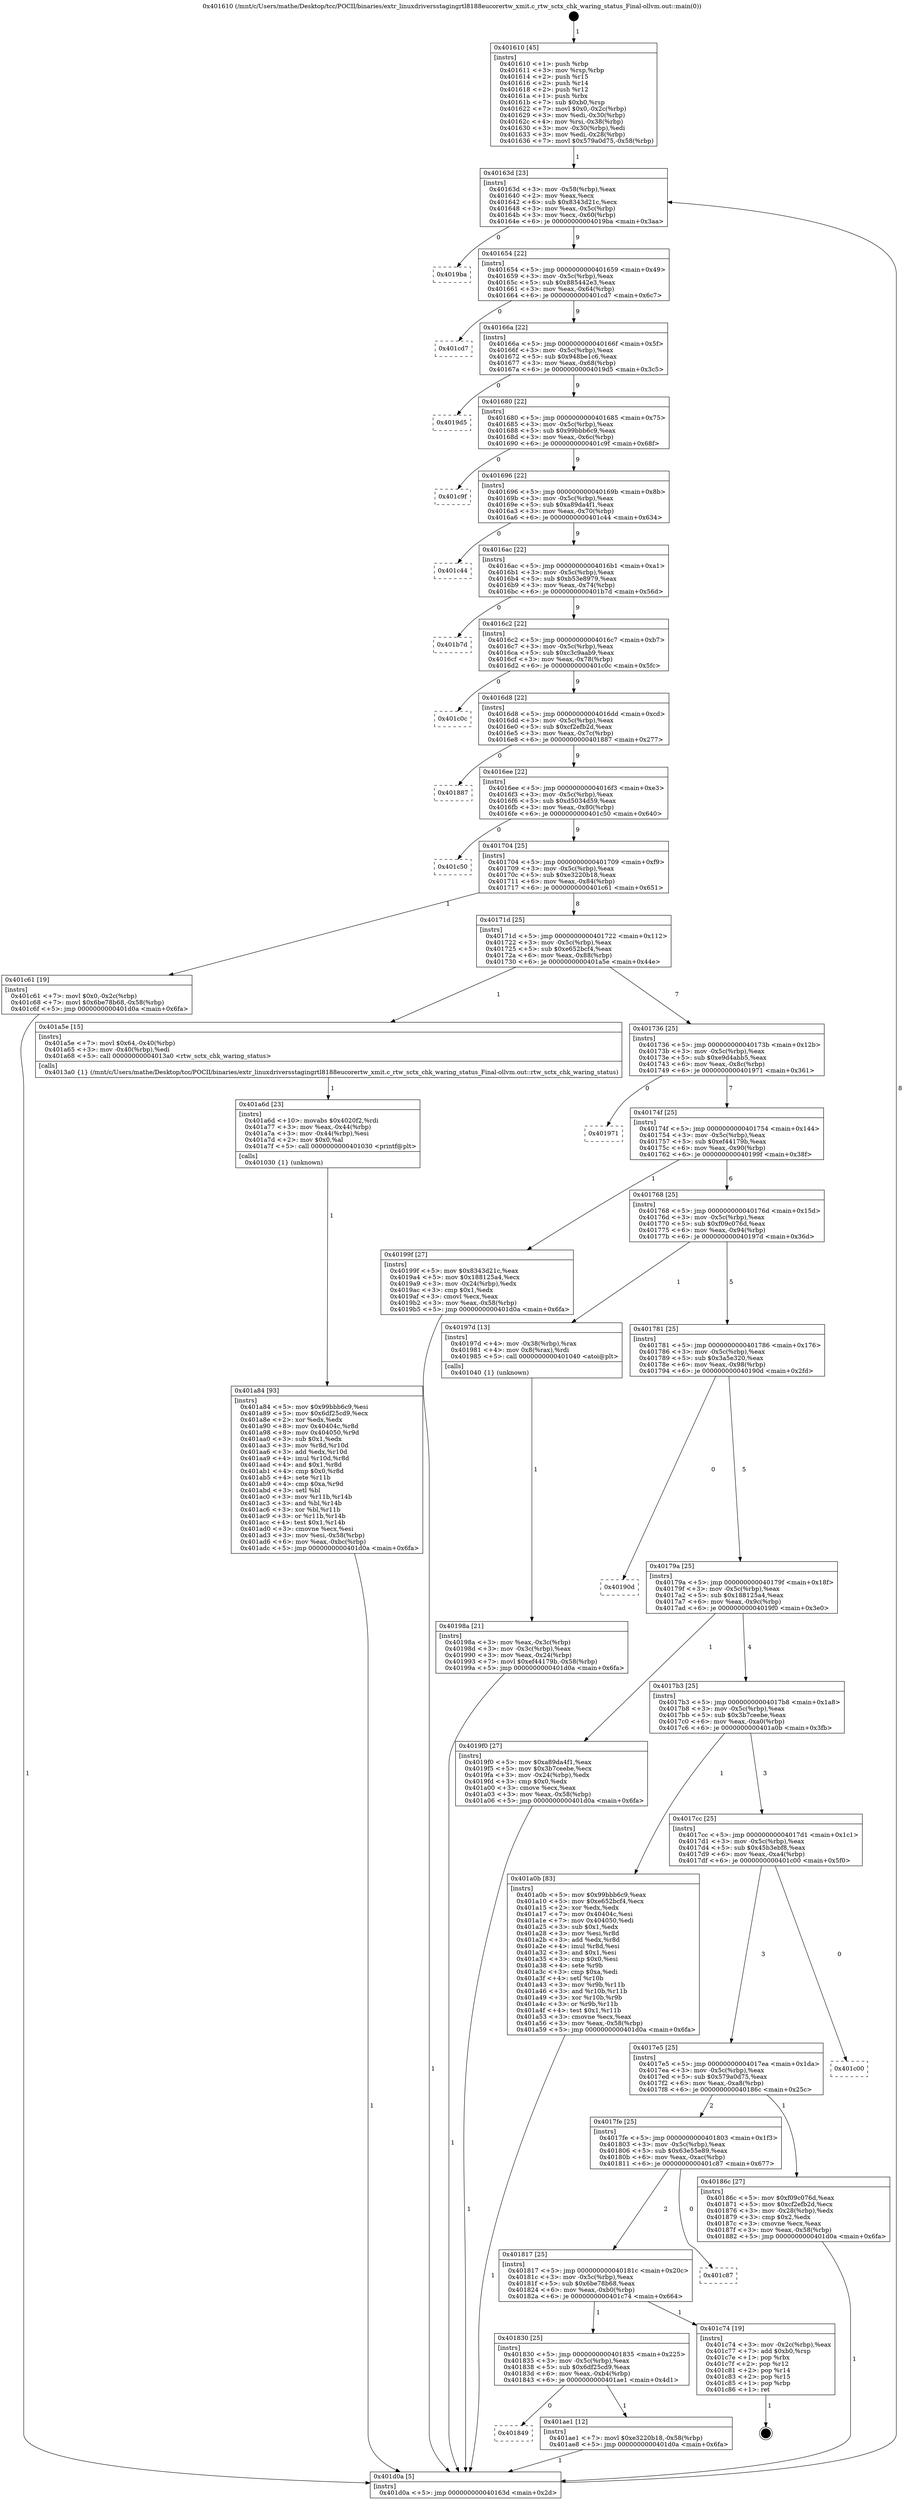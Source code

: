 digraph "0x401610" {
  label = "0x401610 (/mnt/c/Users/mathe/Desktop/tcc/POCII/binaries/extr_linuxdriversstagingrtl8188eucorertw_xmit.c_rtw_sctx_chk_waring_status_Final-ollvm.out::main(0))"
  labelloc = "t"
  node[shape=record]

  Entry [label="",width=0.3,height=0.3,shape=circle,fillcolor=black,style=filled]
  "0x40163d" [label="{
     0x40163d [23]\l
     | [instrs]\l
     &nbsp;&nbsp;0x40163d \<+3\>: mov -0x58(%rbp),%eax\l
     &nbsp;&nbsp;0x401640 \<+2\>: mov %eax,%ecx\l
     &nbsp;&nbsp;0x401642 \<+6\>: sub $0x8343d21c,%ecx\l
     &nbsp;&nbsp;0x401648 \<+3\>: mov %eax,-0x5c(%rbp)\l
     &nbsp;&nbsp;0x40164b \<+3\>: mov %ecx,-0x60(%rbp)\l
     &nbsp;&nbsp;0x40164e \<+6\>: je 00000000004019ba \<main+0x3aa\>\l
  }"]
  "0x4019ba" [label="{
     0x4019ba\l
  }", style=dashed]
  "0x401654" [label="{
     0x401654 [22]\l
     | [instrs]\l
     &nbsp;&nbsp;0x401654 \<+5\>: jmp 0000000000401659 \<main+0x49\>\l
     &nbsp;&nbsp;0x401659 \<+3\>: mov -0x5c(%rbp),%eax\l
     &nbsp;&nbsp;0x40165c \<+5\>: sub $0x885442e3,%eax\l
     &nbsp;&nbsp;0x401661 \<+3\>: mov %eax,-0x64(%rbp)\l
     &nbsp;&nbsp;0x401664 \<+6\>: je 0000000000401cd7 \<main+0x6c7\>\l
  }"]
  Exit [label="",width=0.3,height=0.3,shape=circle,fillcolor=black,style=filled,peripheries=2]
  "0x401cd7" [label="{
     0x401cd7\l
  }", style=dashed]
  "0x40166a" [label="{
     0x40166a [22]\l
     | [instrs]\l
     &nbsp;&nbsp;0x40166a \<+5\>: jmp 000000000040166f \<main+0x5f\>\l
     &nbsp;&nbsp;0x40166f \<+3\>: mov -0x5c(%rbp),%eax\l
     &nbsp;&nbsp;0x401672 \<+5\>: sub $0x948be1c6,%eax\l
     &nbsp;&nbsp;0x401677 \<+3\>: mov %eax,-0x68(%rbp)\l
     &nbsp;&nbsp;0x40167a \<+6\>: je 00000000004019d5 \<main+0x3c5\>\l
  }"]
  "0x401849" [label="{
     0x401849\l
  }", style=dashed]
  "0x4019d5" [label="{
     0x4019d5\l
  }", style=dashed]
  "0x401680" [label="{
     0x401680 [22]\l
     | [instrs]\l
     &nbsp;&nbsp;0x401680 \<+5\>: jmp 0000000000401685 \<main+0x75\>\l
     &nbsp;&nbsp;0x401685 \<+3\>: mov -0x5c(%rbp),%eax\l
     &nbsp;&nbsp;0x401688 \<+5\>: sub $0x99bbb6c9,%eax\l
     &nbsp;&nbsp;0x40168d \<+3\>: mov %eax,-0x6c(%rbp)\l
     &nbsp;&nbsp;0x401690 \<+6\>: je 0000000000401c9f \<main+0x68f\>\l
  }"]
  "0x401ae1" [label="{
     0x401ae1 [12]\l
     | [instrs]\l
     &nbsp;&nbsp;0x401ae1 \<+7\>: movl $0xe3220b18,-0x58(%rbp)\l
     &nbsp;&nbsp;0x401ae8 \<+5\>: jmp 0000000000401d0a \<main+0x6fa\>\l
  }"]
  "0x401c9f" [label="{
     0x401c9f\l
  }", style=dashed]
  "0x401696" [label="{
     0x401696 [22]\l
     | [instrs]\l
     &nbsp;&nbsp;0x401696 \<+5\>: jmp 000000000040169b \<main+0x8b\>\l
     &nbsp;&nbsp;0x40169b \<+3\>: mov -0x5c(%rbp),%eax\l
     &nbsp;&nbsp;0x40169e \<+5\>: sub $0xa89da4f1,%eax\l
     &nbsp;&nbsp;0x4016a3 \<+3\>: mov %eax,-0x70(%rbp)\l
     &nbsp;&nbsp;0x4016a6 \<+6\>: je 0000000000401c44 \<main+0x634\>\l
  }"]
  "0x401830" [label="{
     0x401830 [25]\l
     | [instrs]\l
     &nbsp;&nbsp;0x401830 \<+5\>: jmp 0000000000401835 \<main+0x225\>\l
     &nbsp;&nbsp;0x401835 \<+3\>: mov -0x5c(%rbp),%eax\l
     &nbsp;&nbsp;0x401838 \<+5\>: sub $0x6df25cd9,%eax\l
     &nbsp;&nbsp;0x40183d \<+6\>: mov %eax,-0xb4(%rbp)\l
     &nbsp;&nbsp;0x401843 \<+6\>: je 0000000000401ae1 \<main+0x4d1\>\l
  }"]
  "0x401c44" [label="{
     0x401c44\l
  }", style=dashed]
  "0x4016ac" [label="{
     0x4016ac [22]\l
     | [instrs]\l
     &nbsp;&nbsp;0x4016ac \<+5\>: jmp 00000000004016b1 \<main+0xa1\>\l
     &nbsp;&nbsp;0x4016b1 \<+3\>: mov -0x5c(%rbp),%eax\l
     &nbsp;&nbsp;0x4016b4 \<+5\>: sub $0xb53e8979,%eax\l
     &nbsp;&nbsp;0x4016b9 \<+3\>: mov %eax,-0x74(%rbp)\l
     &nbsp;&nbsp;0x4016bc \<+6\>: je 0000000000401b7d \<main+0x56d\>\l
  }"]
  "0x401c74" [label="{
     0x401c74 [19]\l
     | [instrs]\l
     &nbsp;&nbsp;0x401c74 \<+3\>: mov -0x2c(%rbp),%eax\l
     &nbsp;&nbsp;0x401c77 \<+7\>: add $0xb0,%rsp\l
     &nbsp;&nbsp;0x401c7e \<+1\>: pop %rbx\l
     &nbsp;&nbsp;0x401c7f \<+2\>: pop %r12\l
     &nbsp;&nbsp;0x401c81 \<+2\>: pop %r14\l
     &nbsp;&nbsp;0x401c83 \<+2\>: pop %r15\l
     &nbsp;&nbsp;0x401c85 \<+1\>: pop %rbp\l
     &nbsp;&nbsp;0x401c86 \<+1\>: ret\l
  }"]
  "0x401b7d" [label="{
     0x401b7d\l
  }", style=dashed]
  "0x4016c2" [label="{
     0x4016c2 [22]\l
     | [instrs]\l
     &nbsp;&nbsp;0x4016c2 \<+5\>: jmp 00000000004016c7 \<main+0xb7\>\l
     &nbsp;&nbsp;0x4016c7 \<+3\>: mov -0x5c(%rbp),%eax\l
     &nbsp;&nbsp;0x4016ca \<+5\>: sub $0xc3c9aab9,%eax\l
     &nbsp;&nbsp;0x4016cf \<+3\>: mov %eax,-0x78(%rbp)\l
     &nbsp;&nbsp;0x4016d2 \<+6\>: je 0000000000401c0c \<main+0x5fc\>\l
  }"]
  "0x401817" [label="{
     0x401817 [25]\l
     | [instrs]\l
     &nbsp;&nbsp;0x401817 \<+5\>: jmp 000000000040181c \<main+0x20c\>\l
     &nbsp;&nbsp;0x40181c \<+3\>: mov -0x5c(%rbp),%eax\l
     &nbsp;&nbsp;0x40181f \<+5\>: sub $0x6be78b68,%eax\l
     &nbsp;&nbsp;0x401824 \<+6\>: mov %eax,-0xb0(%rbp)\l
     &nbsp;&nbsp;0x40182a \<+6\>: je 0000000000401c74 \<main+0x664\>\l
  }"]
  "0x401c0c" [label="{
     0x401c0c\l
  }", style=dashed]
  "0x4016d8" [label="{
     0x4016d8 [22]\l
     | [instrs]\l
     &nbsp;&nbsp;0x4016d8 \<+5\>: jmp 00000000004016dd \<main+0xcd\>\l
     &nbsp;&nbsp;0x4016dd \<+3\>: mov -0x5c(%rbp),%eax\l
     &nbsp;&nbsp;0x4016e0 \<+5\>: sub $0xcf2efb2d,%eax\l
     &nbsp;&nbsp;0x4016e5 \<+3\>: mov %eax,-0x7c(%rbp)\l
     &nbsp;&nbsp;0x4016e8 \<+6\>: je 0000000000401887 \<main+0x277\>\l
  }"]
  "0x401c87" [label="{
     0x401c87\l
  }", style=dashed]
  "0x401887" [label="{
     0x401887\l
  }", style=dashed]
  "0x4016ee" [label="{
     0x4016ee [22]\l
     | [instrs]\l
     &nbsp;&nbsp;0x4016ee \<+5\>: jmp 00000000004016f3 \<main+0xe3\>\l
     &nbsp;&nbsp;0x4016f3 \<+3\>: mov -0x5c(%rbp),%eax\l
     &nbsp;&nbsp;0x4016f6 \<+5\>: sub $0xd5034d59,%eax\l
     &nbsp;&nbsp;0x4016fb \<+3\>: mov %eax,-0x80(%rbp)\l
     &nbsp;&nbsp;0x4016fe \<+6\>: je 0000000000401c50 \<main+0x640\>\l
  }"]
  "0x401a84" [label="{
     0x401a84 [93]\l
     | [instrs]\l
     &nbsp;&nbsp;0x401a84 \<+5\>: mov $0x99bbb6c9,%esi\l
     &nbsp;&nbsp;0x401a89 \<+5\>: mov $0x6df25cd9,%ecx\l
     &nbsp;&nbsp;0x401a8e \<+2\>: xor %edx,%edx\l
     &nbsp;&nbsp;0x401a90 \<+8\>: mov 0x40404c,%r8d\l
     &nbsp;&nbsp;0x401a98 \<+8\>: mov 0x404050,%r9d\l
     &nbsp;&nbsp;0x401aa0 \<+3\>: sub $0x1,%edx\l
     &nbsp;&nbsp;0x401aa3 \<+3\>: mov %r8d,%r10d\l
     &nbsp;&nbsp;0x401aa6 \<+3\>: add %edx,%r10d\l
     &nbsp;&nbsp;0x401aa9 \<+4\>: imul %r10d,%r8d\l
     &nbsp;&nbsp;0x401aad \<+4\>: and $0x1,%r8d\l
     &nbsp;&nbsp;0x401ab1 \<+4\>: cmp $0x0,%r8d\l
     &nbsp;&nbsp;0x401ab5 \<+4\>: sete %r11b\l
     &nbsp;&nbsp;0x401ab9 \<+4\>: cmp $0xa,%r9d\l
     &nbsp;&nbsp;0x401abd \<+3\>: setl %bl\l
     &nbsp;&nbsp;0x401ac0 \<+3\>: mov %r11b,%r14b\l
     &nbsp;&nbsp;0x401ac3 \<+3\>: and %bl,%r14b\l
     &nbsp;&nbsp;0x401ac6 \<+3\>: xor %bl,%r11b\l
     &nbsp;&nbsp;0x401ac9 \<+3\>: or %r11b,%r14b\l
     &nbsp;&nbsp;0x401acc \<+4\>: test $0x1,%r14b\l
     &nbsp;&nbsp;0x401ad0 \<+3\>: cmovne %ecx,%esi\l
     &nbsp;&nbsp;0x401ad3 \<+3\>: mov %esi,-0x58(%rbp)\l
     &nbsp;&nbsp;0x401ad6 \<+6\>: mov %eax,-0xbc(%rbp)\l
     &nbsp;&nbsp;0x401adc \<+5\>: jmp 0000000000401d0a \<main+0x6fa\>\l
  }"]
  "0x401c50" [label="{
     0x401c50\l
  }", style=dashed]
  "0x401704" [label="{
     0x401704 [25]\l
     | [instrs]\l
     &nbsp;&nbsp;0x401704 \<+5\>: jmp 0000000000401709 \<main+0xf9\>\l
     &nbsp;&nbsp;0x401709 \<+3\>: mov -0x5c(%rbp),%eax\l
     &nbsp;&nbsp;0x40170c \<+5\>: sub $0xe3220b18,%eax\l
     &nbsp;&nbsp;0x401711 \<+6\>: mov %eax,-0x84(%rbp)\l
     &nbsp;&nbsp;0x401717 \<+6\>: je 0000000000401c61 \<main+0x651\>\l
  }"]
  "0x401a6d" [label="{
     0x401a6d [23]\l
     | [instrs]\l
     &nbsp;&nbsp;0x401a6d \<+10\>: movabs $0x4020f2,%rdi\l
     &nbsp;&nbsp;0x401a77 \<+3\>: mov %eax,-0x44(%rbp)\l
     &nbsp;&nbsp;0x401a7a \<+3\>: mov -0x44(%rbp),%esi\l
     &nbsp;&nbsp;0x401a7d \<+2\>: mov $0x0,%al\l
     &nbsp;&nbsp;0x401a7f \<+5\>: call 0000000000401030 \<printf@plt\>\l
     | [calls]\l
     &nbsp;&nbsp;0x401030 \{1\} (unknown)\l
  }"]
  "0x401c61" [label="{
     0x401c61 [19]\l
     | [instrs]\l
     &nbsp;&nbsp;0x401c61 \<+7\>: movl $0x0,-0x2c(%rbp)\l
     &nbsp;&nbsp;0x401c68 \<+7\>: movl $0x6be78b68,-0x58(%rbp)\l
     &nbsp;&nbsp;0x401c6f \<+5\>: jmp 0000000000401d0a \<main+0x6fa\>\l
  }"]
  "0x40171d" [label="{
     0x40171d [25]\l
     | [instrs]\l
     &nbsp;&nbsp;0x40171d \<+5\>: jmp 0000000000401722 \<main+0x112\>\l
     &nbsp;&nbsp;0x401722 \<+3\>: mov -0x5c(%rbp),%eax\l
     &nbsp;&nbsp;0x401725 \<+5\>: sub $0xe652bcf4,%eax\l
     &nbsp;&nbsp;0x40172a \<+6\>: mov %eax,-0x88(%rbp)\l
     &nbsp;&nbsp;0x401730 \<+6\>: je 0000000000401a5e \<main+0x44e\>\l
  }"]
  "0x40198a" [label="{
     0x40198a [21]\l
     | [instrs]\l
     &nbsp;&nbsp;0x40198a \<+3\>: mov %eax,-0x3c(%rbp)\l
     &nbsp;&nbsp;0x40198d \<+3\>: mov -0x3c(%rbp),%eax\l
     &nbsp;&nbsp;0x401990 \<+3\>: mov %eax,-0x24(%rbp)\l
     &nbsp;&nbsp;0x401993 \<+7\>: movl $0xef44179b,-0x58(%rbp)\l
     &nbsp;&nbsp;0x40199a \<+5\>: jmp 0000000000401d0a \<main+0x6fa\>\l
  }"]
  "0x401a5e" [label="{
     0x401a5e [15]\l
     | [instrs]\l
     &nbsp;&nbsp;0x401a5e \<+7\>: movl $0x64,-0x40(%rbp)\l
     &nbsp;&nbsp;0x401a65 \<+3\>: mov -0x40(%rbp),%edi\l
     &nbsp;&nbsp;0x401a68 \<+5\>: call 00000000004013a0 \<rtw_sctx_chk_waring_status\>\l
     | [calls]\l
     &nbsp;&nbsp;0x4013a0 \{1\} (/mnt/c/Users/mathe/Desktop/tcc/POCII/binaries/extr_linuxdriversstagingrtl8188eucorertw_xmit.c_rtw_sctx_chk_waring_status_Final-ollvm.out::rtw_sctx_chk_waring_status)\l
  }"]
  "0x401736" [label="{
     0x401736 [25]\l
     | [instrs]\l
     &nbsp;&nbsp;0x401736 \<+5\>: jmp 000000000040173b \<main+0x12b\>\l
     &nbsp;&nbsp;0x40173b \<+3\>: mov -0x5c(%rbp),%eax\l
     &nbsp;&nbsp;0x40173e \<+5\>: sub $0xe9d4abb5,%eax\l
     &nbsp;&nbsp;0x401743 \<+6\>: mov %eax,-0x8c(%rbp)\l
     &nbsp;&nbsp;0x401749 \<+6\>: je 0000000000401971 \<main+0x361\>\l
  }"]
  "0x401610" [label="{
     0x401610 [45]\l
     | [instrs]\l
     &nbsp;&nbsp;0x401610 \<+1\>: push %rbp\l
     &nbsp;&nbsp;0x401611 \<+3\>: mov %rsp,%rbp\l
     &nbsp;&nbsp;0x401614 \<+2\>: push %r15\l
     &nbsp;&nbsp;0x401616 \<+2\>: push %r14\l
     &nbsp;&nbsp;0x401618 \<+2\>: push %r12\l
     &nbsp;&nbsp;0x40161a \<+1\>: push %rbx\l
     &nbsp;&nbsp;0x40161b \<+7\>: sub $0xb0,%rsp\l
     &nbsp;&nbsp;0x401622 \<+7\>: movl $0x0,-0x2c(%rbp)\l
     &nbsp;&nbsp;0x401629 \<+3\>: mov %edi,-0x30(%rbp)\l
     &nbsp;&nbsp;0x40162c \<+4\>: mov %rsi,-0x38(%rbp)\l
     &nbsp;&nbsp;0x401630 \<+3\>: mov -0x30(%rbp),%edi\l
     &nbsp;&nbsp;0x401633 \<+3\>: mov %edi,-0x28(%rbp)\l
     &nbsp;&nbsp;0x401636 \<+7\>: movl $0x579a0d75,-0x58(%rbp)\l
  }"]
  "0x401971" [label="{
     0x401971\l
  }", style=dashed]
  "0x40174f" [label="{
     0x40174f [25]\l
     | [instrs]\l
     &nbsp;&nbsp;0x40174f \<+5\>: jmp 0000000000401754 \<main+0x144\>\l
     &nbsp;&nbsp;0x401754 \<+3\>: mov -0x5c(%rbp),%eax\l
     &nbsp;&nbsp;0x401757 \<+5\>: sub $0xef44179b,%eax\l
     &nbsp;&nbsp;0x40175c \<+6\>: mov %eax,-0x90(%rbp)\l
     &nbsp;&nbsp;0x401762 \<+6\>: je 000000000040199f \<main+0x38f\>\l
  }"]
  "0x401d0a" [label="{
     0x401d0a [5]\l
     | [instrs]\l
     &nbsp;&nbsp;0x401d0a \<+5\>: jmp 000000000040163d \<main+0x2d\>\l
  }"]
  "0x40199f" [label="{
     0x40199f [27]\l
     | [instrs]\l
     &nbsp;&nbsp;0x40199f \<+5\>: mov $0x8343d21c,%eax\l
     &nbsp;&nbsp;0x4019a4 \<+5\>: mov $0x188125a4,%ecx\l
     &nbsp;&nbsp;0x4019a9 \<+3\>: mov -0x24(%rbp),%edx\l
     &nbsp;&nbsp;0x4019ac \<+3\>: cmp $0x1,%edx\l
     &nbsp;&nbsp;0x4019af \<+3\>: cmovl %ecx,%eax\l
     &nbsp;&nbsp;0x4019b2 \<+3\>: mov %eax,-0x58(%rbp)\l
     &nbsp;&nbsp;0x4019b5 \<+5\>: jmp 0000000000401d0a \<main+0x6fa\>\l
  }"]
  "0x401768" [label="{
     0x401768 [25]\l
     | [instrs]\l
     &nbsp;&nbsp;0x401768 \<+5\>: jmp 000000000040176d \<main+0x15d\>\l
     &nbsp;&nbsp;0x40176d \<+3\>: mov -0x5c(%rbp),%eax\l
     &nbsp;&nbsp;0x401770 \<+5\>: sub $0xf09c076d,%eax\l
     &nbsp;&nbsp;0x401775 \<+6\>: mov %eax,-0x94(%rbp)\l
     &nbsp;&nbsp;0x40177b \<+6\>: je 000000000040197d \<main+0x36d\>\l
  }"]
  "0x4017fe" [label="{
     0x4017fe [25]\l
     | [instrs]\l
     &nbsp;&nbsp;0x4017fe \<+5\>: jmp 0000000000401803 \<main+0x1f3\>\l
     &nbsp;&nbsp;0x401803 \<+3\>: mov -0x5c(%rbp),%eax\l
     &nbsp;&nbsp;0x401806 \<+5\>: sub $0x63e55e89,%eax\l
     &nbsp;&nbsp;0x40180b \<+6\>: mov %eax,-0xac(%rbp)\l
     &nbsp;&nbsp;0x401811 \<+6\>: je 0000000000401c87 \<main+0x677\>\l
  }"]
  "0x40197d" [label="{
     0x40197d [13]\l
     | [instrs]\l
     &nbsp;&nbsp;0x40197d \<+4\>: mov -0x38(%rbp),%rax\l
     &nbsp;&nbsp;0x401981 \<+4\>: mov 0x8(%rax),%rdi\l
     &nbsp;&nbsp;0x401985 \<+5\>: call 0000000000401040 \<atoi@plt\>\l
     | [calls]\l
     &nbsp;&nbsp;0x401040 \{1\} (unknown)\l
  }"]
  "0x401781" [label="{
     0x401781 [25]\l
     | [instrs]\l
     &nbsp;&nbsp;0x401781 \<+5\>: jmp 0000000000401786 \<main+0x176\>\l
     &nbsp;&nbsp;0x401786 \<+3\>: mov -0x5c(%rbp),%eax\l
     &nbsp;&nbsp;0x401789 \<+5\>: sub $0x3a5e320,%eax\l
     &nbsp;&nbsp;0x40178e \<+6\>: mov %eax,-0x98(%rbp)\l
     &nbsp;&nbsp;0x401794 \<+6\>: je 000000000040190d \<main+0x2fd\>\l
  }"]
  "0x40186c" [label="{
     0x40186c [27]\l
     | [instrs]\l
     &nbsp;&nbsp;0x40186c \<+5\>: mov $0xf09c076d,%eax\l
     &nbsp;&nbsp;0x401871 \<+5\>: mov $0xcf2efb2d,%ecx\l
     &nbsp;&nbsp;0x401876 \<+3\>: mov -0x28(%rbp),%edx\l
     &nbsp;&nbsp;0x401879 \<+3\>: cmp $0x2,%edx\l
     &nbsp;&nbsp;0x40187c \<+3\>: cmovne %ecx,%eax\l
     &nbsp;&nbsp;0x40187f \<+3\>: mov %eax,-0x58(%rbp)\l
     &nbsp;&nbsp;0x401882 \<+5\>: jmp 0000000000401d0a \<main+0x6fa\>\l
  }"]
  "0x40190d" [label="{
     0x40190d\l
  }", style=dashed]
  "0x40179a" [label="{
     0x40179a [25]\l
     | [instrs]\l
     &nbsp;&nbsp;0x40179a \<+5\>: jmp 000000000040179f \<main+0x18f\>\l
     &nbsp;&nbsp;0x40179f \<+3\>: mov -0x5c(%rbp),%eax\l
     &nbsp;&nbsp;0x4017a2 \<+5\>: sub $0x188125a4,%eax\l
     &nbsp;&nbsp;0x4017a7 \<+6\>: mov %eax,-0x9c(%rbp)\l
     &nbsp;&nbsp;0x4017ad \<+6\>: je 00000000004019f0 \<main+0x3e0\>\l
  }"]
  "0x4017e5" [label="{
     0x4017e5 [25]\l
     | [instrs]\l
     &nbsp;&nbsp;0x4017e5 \<+5\>: jmp 00000000004017ea \<main+0x1da\>\l
     &nbsp;&nbsp;0x4017ea \<+3\>: mov -0x5c(%rbp),%eax\l
     &nbsp;&nbsp;0x4017ed \<+5\>: sub $0x579a0d75,%eax\l
     &nbsp;&nbsp;0x4017f2 \<+6\>: mov %eax,-0xa8(%rbp)\l
     &nbsp;&nbsp;0x4017f8 \<+6\>: je 000000000040186c \<main+0x25c\>\l
  }"]
  "0x4019f0" [label="{
     0x4019f0 [27]\l
     | [instrs]\l
     &nbsp;&nbsp;0x4019f0 \<+5\>: mov $0xa89da4f1,%eax\l
     &nbsp;&nbsp;0x4019f5 \<+5\>: mov $0x3b7ceebe,%ecx\l
     &nbsp;&nbsp;0x4019fa \<+3\>: mov -0x24(%rbp),%edx\l
     &nbsp;&nbsp;0x4019fd \<+3\>: cmp $0x0,%edx\l
     &nbsp;&nbsp;0x401a00 \<+3\>: cmove %ecx,%eax\l
     &nbsp;&nbsp;0x401a03 \<+3\>: mov %eax,-0x58(%rbp)\l
     &nbsp;&nbsp;0x401a06 \<+5\>: jmp 0000000000401d0a \<main+0x6fa\>\l
  }"]
  "0x4017b3" [label="{
     0x4017b3 [25]\l
     | [instrs]\l
     &nbsp;&nbsp;0x4017b3 \<+5\>: jmp 00000000004017b8 \<main+0x1a8\>\l
     &nbsp;&nbsp;0x4017b8 \<+3\>: mov -0x5c(%rbp),%eax\l
     &nbsp;&nbsp;0x4017bb \<+5\>: sub $0x3b7ceebe,%eax\l
     &nbsp;&nbsp;0x4017c0 \<+6\>: mov %eax,-0xa0(%rbp)\l
     &nbsp;&nbsp;0x4017c6 \<+6\>: je 0000000000401a0b \<main+0x3fb\>\l
  }"]
  "0x401c00" [label="{
     0x401c00\l
  }", style=dashed]
  "0x401a0b" [label="{
     0x401a0b [83]\l
     | [instrs]\l
     &nbsp;&nbsp;0x401a0b \<+5\>: mov $0x99bbb6c9,%eax\l
     &nbsp;&nbsp;0x401a10 \<+5\>: mov $0xe652bcf4,%ecx\l
     &nbsp;&nbsp;0x401a15 \<+2\>: xor %edx,%edx\l
     &nbsp;&nbsp;0x401a17 \<+7\>: mov 0x40404c,%esi\l
     &nbsp;&nbsp;0x401a1e \<+7\>: mov 0x404050,%edi\l
     &nbsp;&nbsp;0x401a25 \<+3\>: sub $0x1,%edx\l
     &nbsp;&nbsp;0x401a28 \<+3\>: mov %esi,%r8d\l
     &nbsp;&nbsp;0x401a2b \<+3\>: add %edx,%r8d\l
     &nbsp;&nbsp;0x401a2e \<+4\>: imul %r8d,%esi\l
     &nbsp;&nbsp;0x401a32 \<+3\>: and $0x1,%esi\l
     &nbsp;&nbsp;0x401a35 \<+3\>: cmp $0x0,%esi\l
     &nbsp;&nbsp;0x401a38 \<+4\>: sete %r9b\l
     &nbsp;&nbsp;0x401a3c \<+3\>: cmp $0xa,%edi\l
     &nbsp;&nbsp;0x401a3f \<+4\>: setl %r10b\l
     &nbsp;&nbsp;0x401a43 \<+3\>: mov %r9b,%r11b\l
     &nbsp;&nbsp;0x401a46 \<+3\>: and %r10b,%r11b\l
     &nbsp;&nbsp;0x401a49 \<+3\>: xor %r10b,%r9b\l
     &nbsp;&nbsp;0x401a4c \<+3\>: or %r9b,%r11b\l
     &nbsp;&nbsp;0x401a4f \<+4\>: test $0x1,%r11b\l
     &nbsp;&nbsp;0x401a53 \<+3\>: cmovne %ecx,%eax\l
     &nbsp;&nbsp;0x401a56 \<+3\>: mov %eax,-0x58(%rbp)\l
     &nbsp;&nbsp;0x401a59 \<+5\>: jmp 0000000000401d0a \<main+0x6fa\>\l
  }"]
  "0x4017cc" [label="{
     0x4017cc [25]\l
     | [instrs]\l
     &nbsp;&nbsp;0x4017cc \<+5\>: jmp 00000000004017d1 \<main+0x1c1\>\l
     &nbsp;&nbsp;0x4017d1 \<+3\>: mov -0x5c(%rbp),%eax\l
     &nbsp;&nbsp;0x4017d4 \<+5\>: sub $0x45b3ebf8,%eax\l
     &nbsp;&nbsp;0x4017d9 \<+6\>: mov %eax,-0xa4(%rbp)\l
     &nbsp;&nbsp;0x4017df \<+6\>: je 0000000000401c00 \<main+0x5f0\>\l
  }"]
  Entry -> "0x401610" [label=" 1"]
  "0x40163d" -> "0x4019ba" [label=" 0"]
  "0x40163d" -> "0x401654" [label=" 9"]
  "0x401c74" -> Exit [label=" 1"]
  "0x401654" -> "0x401cd7" [label=" 0"]
  "0x401654" -> "0x40166a" [label=" 9"]
  "0x401c61" -> "0x401d0a" [label=" 1"]
  "0x40166a" -> "0x4019d5" [label=" 0"]
  "0x40166a" -> "0x401680" [label=" 9"]
  "0x401ae1" -> "0x401d0a" [label=" 1"]
  "0x401680" -> "0x401c9f" [label=" 0"]
  "0x401680" -> "0x401696" [label=" 9"]
  "0x401830" -> "0x401849" [label=" 0"]
  "0x401696" -> "0x401c44" [label=" 0"]
  "0x401696" -> "0x4016ac" [label=" 9"]
  "0x401830" -> "0x401ae1" [label=" 1"]
  "0x4016ac" -> "0x401b7d" [label=" 0"]
  "0x4016ac" -> "0x4016c2" [label=" 9"]
  "0x401817" -> "0x401830" [label=" 1"]
  "0x4016c2" -> "0x401c0c" [label=" 0"]
  "0x4016c2" -> "0x4016d8" [label=" 9"]
  "0x401817" -> "0x401c74" [label=" 1"]
  "0x4016d8" -> "0x401887" [label=" 0"]
  "0x4016d8" -> "0x4016ee" [label=" 9"]
  "0x4017fe" -> "0x401817" [label=" 2"]
  "0x4016ee" -> "0x401c50" [label=" 0"]
  "0x4016ee" -> "0x401704" [label=" 9"]
  "0x4017fe" -> "0x401c87" [label=" 0"]
  "0x401704" -> "0x401c61" [label=" 1"]
  "0x401704" -> "0x40171d" [label=" 8"]
  "0x401a84" -> "0x401d0a" [label=" 1"]
  "0x40171d" -> "0x401a5e" [label=" 1"]
  "0x40171d" -> "0x401736" [label=" 7"]
  "0x401a6d" -> "0x401a84" [label=" 1"]
  "0x401736" -> "0x401971" [label=" 0"]
  "0x401736" -> "0x40174f" [label=" 7"]
  "0x401a5e" -> "0x401a6d" [label=" 1"]
  "0x40174f" -> "0x40199f" [label=" 1"]
  "0x40174f" -> "0x401768" [label=" 6"]
  "0x401a0b" -> "0x401d0a" [label=" 1"]
  "0x401768" -> "0x40197d" [label=" 1"]
  "0x401768" -> "0x401781" [label=" 5"]
  "0x4019f0" -> "0x401d0a" [label=" 1"]
  "0x401781" -> "0x40190d" [label=" 0"]
  "0x401781" -> "0x40179a" [label=" 5"]
  "0x40199f" -> "0x401d0a" [label=" 1"]
  "0x40179a" -> "0x4019f0" [label=" 1"]
  "0x40179a" -> "0x4017b3" [label=" 4"]
  "0x40197d" -> "0x40198a" [label=" 1"]
  "0x4017b3" -> "0x401a0b" [label=" 1"]
  "0x4017b3" -> "0x4017cc" [label=" 3"]
  "0x401d0a" -> "0x40163d" [label=" 8"]
  "0x4017cc" -> "0x401c00" [label=" 0"]
  "0x4017cc" -> "0x4017e5" [label=" 3"]
  "0x40198a" -> "0x401d0a" [label=" 1"]
  "0x4017e5" -> "0x40186c" [label=" 1"]
  "0x4017e5" -> "0x4017fe" [label=" 2"]
  "0x40186c" -> "0x401d0a" [label=" 1"]
  "0x401610" -> "0x40163d" [label=" 1"]
}

